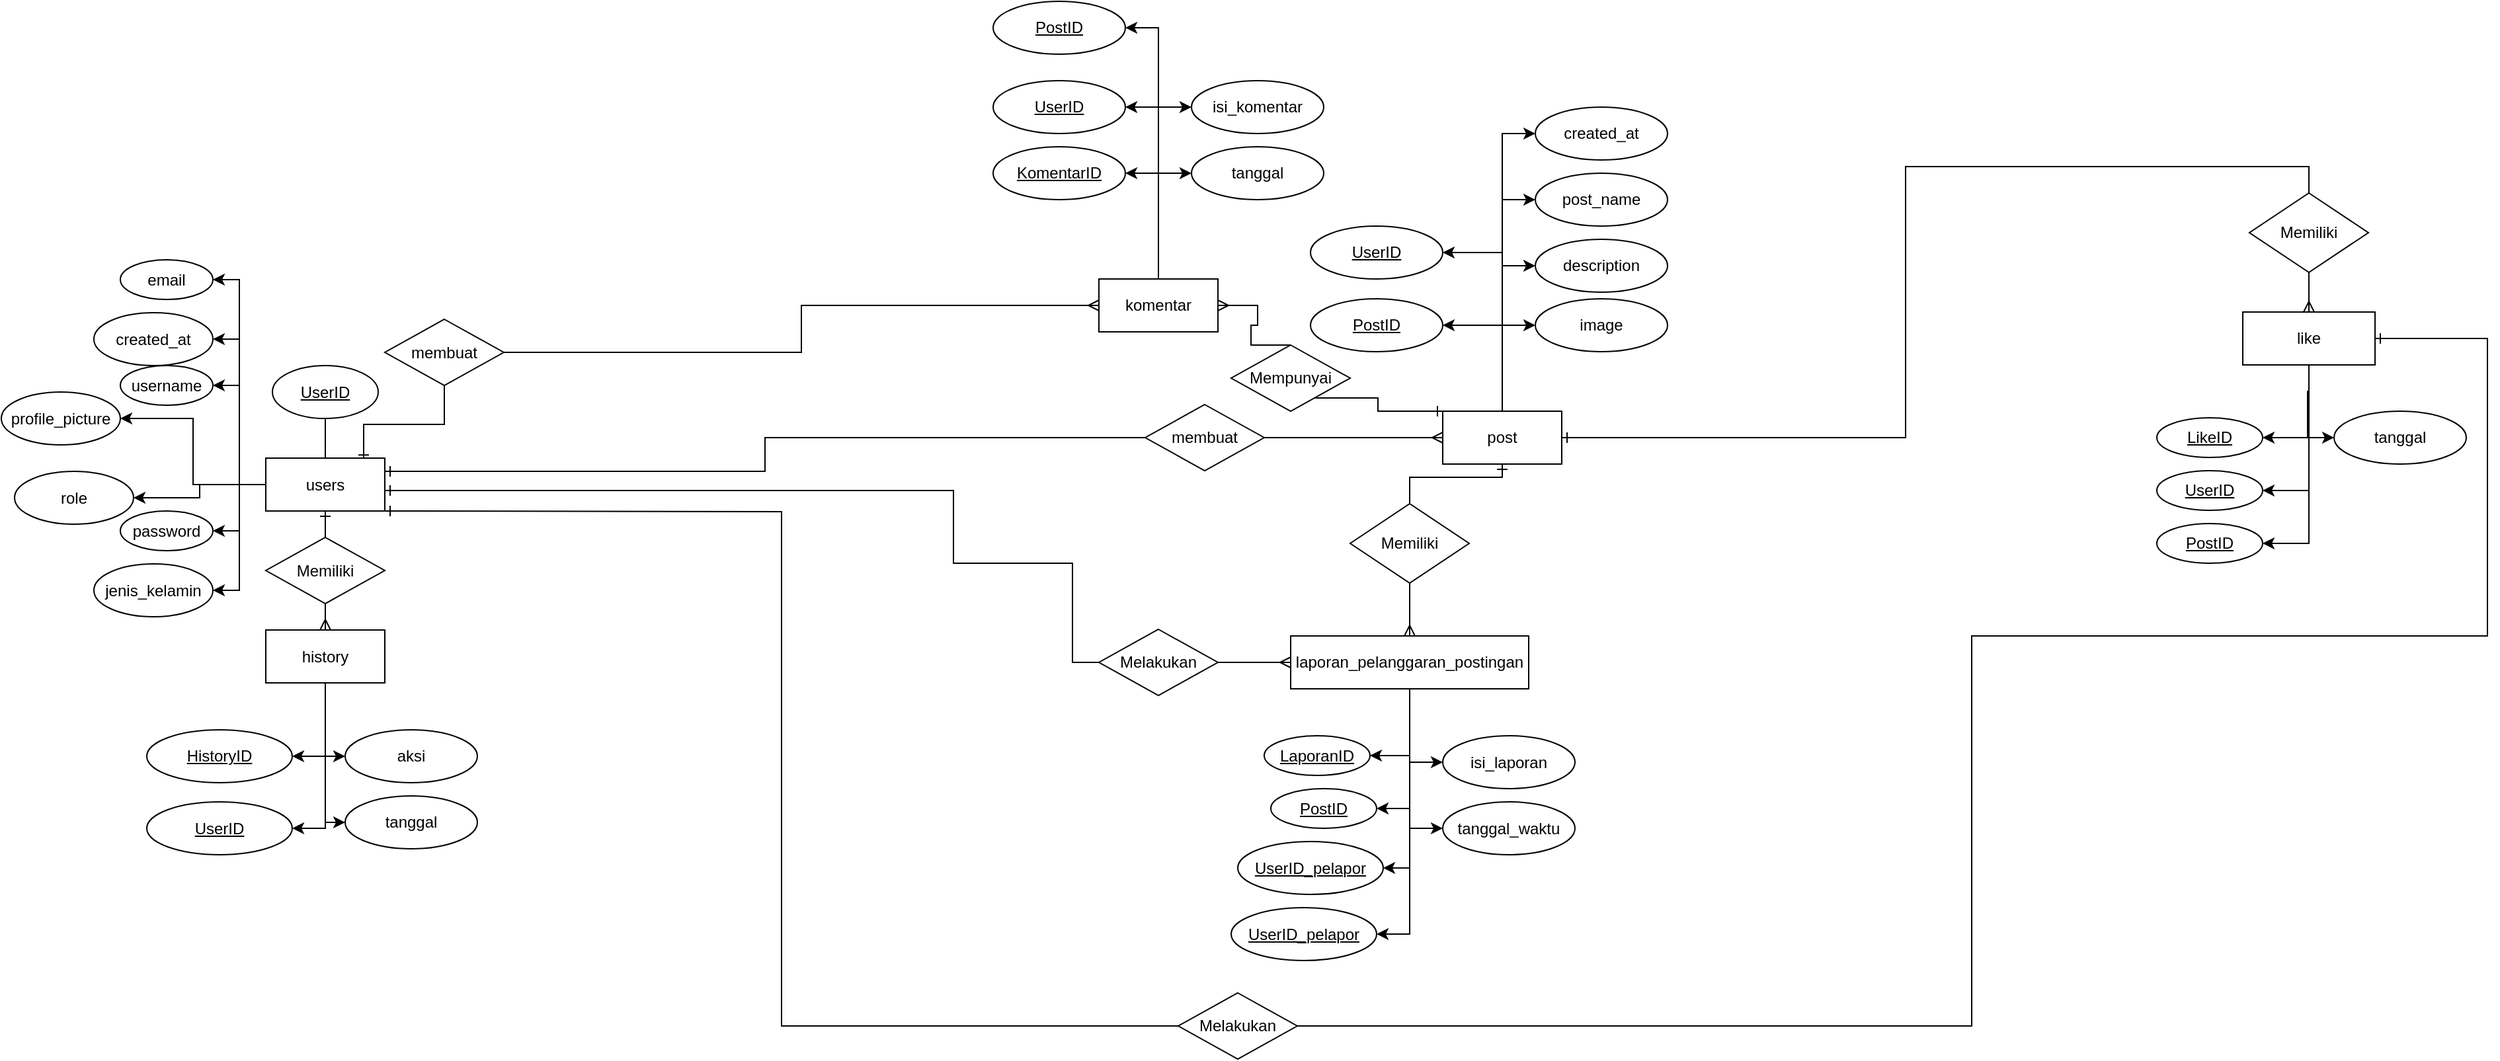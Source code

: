 <mxfile version="27.0.9">
  <diagram name="Halaman-1" id="H-HyP0iJYRiPGVs21w_W">
    <mxGraphModel dx="2770" dy="2302" grid="1" gridSize="10" guides="1" tooltips="1" connect="1" arrows="1" fold="1" page="1" pageScale="1" pageWidth="827" pageHeight="1169" math="0" shadow="0">
      <root>
        <mxCell id="0" />
        <mxCell id="1" parent="0" />
        <mxCell id="ujvuDtpJJzds6F-YBkRC-14" value="" style="edgeStyle=orthogonalEdgeStyle;rounded=0;orthogonalLoop=1;jettySize=auto;html=1;" parent="1" source="ujvuDtpJJzds6F-YBkRC-2" target="ujvuDtpJJzds6F-YBkRC-9" edge="1">
          <mxGeometry relative="1" as="geometry" />
        </mxCell>
        <mxCell id="ujvuDtpJJzds6F-YBkRC-15" style="edgeStyle=orthogonalEdgeStyle;rounded=0;orthogonalLoop=1;jettySize=auto;html=1;entryX=1;entryY=0.5;entryDx=0;entryDy=0;" parent="1" source="ujvuDtpJJzds6F-YBkRC-2" target="ujvuDtpJJzds6F-YBkRC-5" edge="1">
          <mxGeometry relative="1" as="geometry" />
        </mxCell>
        <mxCell id="ujvuDtpJJzds6F-YBkRC-16" style="edgeStyle=orthogonalEdgeStyle;rounded=0;orthogonalLoop=1;jettySize=auto;html=1;entryX=1;entryY=0.5;entryDx=0;entryDy=0;" parent="1" source="ujvuDtpJJzds6F-YBkRC-2" target="ujvuDtpJJzds6F-YBkRC-6" edge="1">
          <mxGeometry relative="1" as="geometry">
            <mxPoint x="-500" y="395.5" as="targetPoint" />
          </mxGeometry>
        </mxCell>
        <mxCell id="ujvuDtpJJzds6F-YBkRC-17" style="edgeStyle=orthogonalEdgeStyle;rounded=0;orthogonalLoop=1;jettySize=auto;html=1;entryX=1;entryY=0.5;entryDx=0;entryDy=0;" parent="1" source="ujvuDtpJJzds6F-YBkRC-2" target="ujvuDtpJJzds6F-YBkRC-8" edge="1">
          <mxGeometry relative="1" as="geometry" />
        </mxCell>
        <mxCell id="ujvuDtpJJzds6F-YBkRC-18" style="edgeStyle=orthogonalEdgeStyle;rounded=0;orthogonalLoop=1;jettySize=auto;html=1;entryX=1;entryY=0.5;entryDx=0;entryDy=0;" parent="1" source="ujvuDtpJJzds6F-YBkRC-2" target="ujvuDtpJJzds6F-YBkRC-7" edge="1">
          <mxGeometry relative="1" as="geometry" />
        </mxCell>
        <mxCell id="ujvuDtpJJzds6F-YBkRC-20" style="edgeStyle=orthogonalEdgeStyle;rounded=0;orthogonalLoop=1;jettySize=auto;html=1;entryX=0.5;entryY=1;entryDx=0;entryDy=0;endArrow=none;startFill=0;" parent="1" source="ujvuDtpJJzds6F-YBkRC-2" target="ujvuDtpJJzds6F-YBkRC-19" edge="1">
          <mxGeometry relative="1" as="geometry" />
        </mxCell>
        <mxCell id="ujvuDtpJJzds6F-YBkRC-21" style="edgeStyle=orthogonalEdgeStyle;rounded=0;orthogonalLoop=1;jettySize=auto;html=1;entryX=1;entryY=0.5;entryDx=0;entryDy=0;" parent="1" source="ujvuDtpJJzds6F-YBkRC-2" target="ujvuDtpJJzds6F-YBkRC-4" edge="1">
          <mxGeometry relative="1" as="geometry" />
        </mxCell>
        <mxCell id="ujvuDtpJJzds6F-YBkRC-22" style="edgeStyle=orthogonalEdgeStyle;rounded=0;orthogonalLoop=1;jettySize=auto;html=1;entryX=1;entryY=0.5;entryDx=0;entryDy=0;" parent="1" source="ujvuDtpJJzds6F-YBkRC-2" target="ujvuDtpJJzds6F-YBkRC-10" edge="1">
          <mxGeometry relative="1" as="geometry" />
        </mxCell>
        <mxCell id="ujvuDtpJJzds6F-YBkRC-24" style="edgeStyle=orthogonalEdgeStyle;rounded=0;orthogonalLoop=1;jettySize=auto;html=1;entryX=0;entryY=0.5;entryDx=0;entryDy=0;endArrow=none;startFill=0;exitX=1;exitY=0.25;exitDx=0;exitDy=0;startArrow=ERone;" parent="1" source="ujvuDtpJJzds6F-YBkRC-2" target="ujvuDtpJJzds6F-YBkRC-23" edge="1">
          <mxGeometry relative="1" as="geometry" />
        </mxCell>
        <mxCell id="vykRj-YafYfN-F7Vt39m-34" style="edgeStyle=orthogonalEdgeStyle;rounded=0;orthogonalLoop=1;jettySize=auto;html=1;entryX=0;entryY=0.5;entryDx=0;entryDy=0;endArrow=none;startFill=0;startArrow=ERone;" parent="1" source="ujvuDtpJJzds6F-YBkRC-2" target="vykRj-YafYfN-F7Vt39m-33" edge="1">
          <mxGeometry relative="1" as="geometry">
            <mxPoint x="-5" y="375" as="targetPoint" />
            <Array as="points">
              <mxPoint x="10" y="320" />
              <mxPoint x="10" y="375" />
              <mxPoint x="100" y="375" />
              <mxPoint x="100" y="450" />
            </Array>
          </mxGeometry>
        </mxCell>
        <mxCell id="vykRj-YafYfN-F7Vt39m-41" style="edgeStyle=orthogonalEdgeStyle;rounded=0;orthogonalLoop=1;jettySize=auto;html=1;entryX=0;entryY=0.5;entryDx=0;entryDy=0;endArrow=none;startFill=0;exitX=1;exitY=1;exitDx=0;exitDy=0;startArrow=ERone;" parent="1" source="ujvuDtpJJzds6F-YBkRC-2" target="vykRj-YafYfN-F7Vt39m-40" edge="1">
          <mxGeometry relative="1" as="geometry">
            <Array as="points">
              <mxPoint x="-400" y="336" />
              <mxPoint x="-120" y="336" />
              <mxPoint x="-120" y="725" />
            </Array>
          </mxGeometry>
        </mxCell>
        <mxCell id="vykRj-YafYfN-F7Vt39m-51" style="edgeStyle=orthogonalEdgeStyle;rounded=0;orthogonalLoop=1;jettySize=auto;html=1;entryX=0.5;entryY=1;entryDx=0;entryDy=0;endArrow=none;startFill=0;exitX=0.822;exitY=0.04;exitDx=0;exitDy=0;exitPerimeter=0;startArrow=ERone;" parent="1" source="ujvuDtpJJzds6F-YBkRC-2" target="vykRj-YafYfN-F7Vt39m-52" edge="1">
          <mxGeometry relative="1" as="geometry">
            <mxPoint x="-200" y="205.5" as="targetPoint" />
            <Array as="points">
              <mxPoint x="-436" y="270" />
              <mxPoint x="-375" y="270" />
            </Array>
          </mxGeometry>
        </mxCell>
        <mxCell id="vykRj-YafYfN-F7Vt39m-80" style="edgeStyle=orthogonalEdgeStyle;rounded=0;orthogonalLoop=1;jettySize=auto;html=1;entryX=0.5;entryY=0;entryDx=0;entryDy=0;endArrow=none;startFill=0;startArrow=ERone;" parent="1" source="ujvuDtpJJzds6F-YBkRC-2" target="vykRj-YafYfN-F7Vt39m-79" edge="1">
          <mxGeometry relative="1" as="geometry" />
        </mxCell>
        <mxCell id="ujvuDtpJJzds6F-YBkRC-2" value="users" style="whiteSpace=wrap;html=1;align=center;" parent="1" vertex="1">
          <mxGeometry x="-510" y="295.5" width="90" height="40" as="geometry" />
        </mxCell>
        <mxCell id="ujvuDtpJJzds6F-YBkRC-4" value="username" style="ellipse;whiteSpace=wrap;html=1;align=center;" parent="1" vertex="1">
          <mxGeometry x="-620" y="225.5" width="70" height="30" as="geometry" />
        </mxCell>
        <mxCell id="ujvuDtpJJzds6F-YBkRC-5" value="password" style="ellipse;whiteSpace=wrap;html=1;align=center;" parent="1" vertex="1">
          <mxGeometry x="-620" y="335.5" width="70" height="30" as="geometry" />
        </mxCell>
        <mxCell id="ujvuDtpJJzds6F-YBkRC-6" value="email" style="ellipse;whiteSpace=wrap;html=1;align=center;" parent="1" vertex="1">
          <mxGeometry x="-620" y="145.5" width="70" height="30" as="geometry" />
        </mxCell>
        <mxCell id="ujvuDtpJJzds6F-YBkRC-7" value="profile_picture" style="ellipse;whiteSpace=wrap;html=1;align=center;" parent="1" vertex="1">
          <mxGeometry x="-710" y="245.5" width="90" height="40" as="geometry" />
        </mxCell>
        <mxCell id="ujvuDtpJJzds6F-YBkRC-8" value="jenis_kelamin" style="ellipse;whiteSpace=wrap;html=1;align=center;" parent="1" vertex="1">
          <mxGeometry x="-640" y="375.5" width="90" height="40" as="geometry" />
        </mxCell>
        <mxCell id="ujvuDtpJJzds6F-YBkRC-9" value="role" style="ellipse;whiteSpace=wrap;html=1;align=center;" parent="1" vertex="1">
          <mxGeometry x="-700" y="305.5" width="90" height="40" as="geometry" />
        </mxCell>
        <mxCell id="ujvuDtpJJzds6F-YBkRC-10" value="created_at" style="ellipse;whiteSpace=wrap;html=1;align=center;" parent="1" vertex="1">
          <mxGeometry x="-640" y="185.5" width="90" height="40" as="geometry" />
        </mxCell>
        <mxCell id="ujvuDtpJJzds6F-YBkRC-19" value="UserID" style="ellipse;whiteSpace=wrap;html=1;align=center;fontStyle=4;" parent="1" vertex="1">
          <mxGeometry x="-505" y="225.5" width="80" height="40" as="geometry" />
        </mxCell>
        <mxCell id="ujvuDtpJJzds6F-YBkRC-26" style="edgeStyle=orthogonalEdgeStyle;rounded=0;orthogonalLoop=1;jettySize=auto;html=1;endArrow=ERmany;startFill=0;endFill=0;" parent="1" source="ujvuDtpJJzds6F-YBkRC-23" target="ujvuDtpJJzds6F-YBkRC-25" edge="1">
          <mxGeometry relative="1" as="geometry" />
        </mxCell>
        <mxCell id="ujvuDtpJJzds6F-YBkRC-23" value="membuat" style="shape=rhombus;perimeter=rhombusPerimeter;whiteSpace=wrap;html=1;align=center;" parent="1" vertex="1">
          <mxGeometry x="155" y="255" width="90" height="50" as="geometry" />
        </mxCell>
        <mxCell id="ujvuDtpJJzds6F-YBkRC-33" style="edgeStyle=orthogonalEdgeStyle;rounded=0;orthogonalLoop=1;jettySize=auto;html=1;entryX=1;entryY=0.5;entryDx=0;entryDy=0;" parent="1" source="ujvuDtpJJzds6F-YBkRC-25" target="ujvuDtpJJzds6F-YBkRC-28" edge="1">
          <mxGeometry relative="1" as="geometry" />
        </mxCell>
        <mxCell id="ujvuDtpJJzds6F-YBkRC-34" style="edgeStyle=orthogonalEdgeStyle;rounded=0;orthogonalLoop=1;jettySize=auto;html=1;entryX=1;entryY=0.5;entryDx=0;entryDy=0;" parent="1" source="ujvuDtpJJzds6F-YBkRC-25" target="ujvuDtpJJzds6F-YBkRC-40" edge="1">
          <mxGeometry relative="1" as="geometry">
            <mxPoint x="380" y="150" as="targetPoint" />
          </mxGeometry>
        </mxCell>
        <mxCell id="ujvuDtpJJzds6F-YBkRC-35" style="edgeStyle=orthogonalEdgeStyle;rounded=0;orthogonalLoop=1;jettySize=auto;html=1;entryX=0;entryY=0.5;entryDx=0;entryDy=0;" parent="1" source="ujvuDtpJJzds6F-YBkRC-25" target="ujvuDtpJJzds6F-YBkRC-30" edge="1">
          <mxGeometry relative="1" as="geometry" />
        </mxCell>
        <mxCell id="ujvuDtpJJzds6F-YBkRC-36" style="edgeStyle=orthogonalEdgeStyle;rounded=0;orthogonalLoop=1;jettySize=auto;html=1;entryX=0;entryY=0.5;entryDx=0;entryDy=0;" parent="1" source="ujvuDtpJJzds6F-YBkRC-25" target="ujvuDtpJJzds6F-YBkRC-31" edge="1">
          <mxGeometry relative="1" as="geometry" />
        </mxCell>
        <mxCell id="ujvuDtpJJzds6F-YBkRC-37" style="edgeStyle=orthogonalEdgeStyle;rounded=0;orthogonalLoop=1;jettySize=auto;html=1;entryX=0;entryY=0.5;entryDx=0;entryDy=0;" parent="1" source="ujvuDtpJJzds6F-YBkRC-25" target="ujvuDtpJJzds6F-YBkRC-27" edge="1">
          <mxGeometry relative="1" as="geometry" />
        </mxCell>
        <mxCell id="ujvuDtpJJzds6F-YBkRC-39" style="edgeStyle=orthogonalEdgeStyle;rounded=0;orthogonalLoop=1;jettySize=auto;html=1;entryX=0;entryY=0.5;entryDx=0;entryDy=0;" parent="1" source="ujvuDtpJJzds6F-YBkRC-25" target="ujvuDtpJJzds6F-YBkRC-32" edge="1">
          <mxGeometry relative="1" as="geometry" />
        </mxCell>
        <mxCell id="vykRj-YafYfN-F7Vt39m-44" style="edgeStyle=orthogonalEdgeStyle;rounded=0;orthogonalLoop=1;jettySize=auto;html=1;endArrow=none;startFill=0;startArrow=ERone;" parent="1" source="ujvuDtpJJzds6F-YBkRC-25" target="vykRj-YafYfN-F7Vt39m-39" edge="1">
          <mxGeometry relative="1" as="geometry">
            <Array as="points">
              <mxPoint x="425" y="310" />
              <mxPoint x="355" y="310" />
            </Array>
          </mxGeometry>
        </mxCell>
        <mxCell id="vykRj-YafYfN-F7Vt39m-45" style="edgeStyle=orthogonalEdgeStyle;rounded=0;orthogonalLoop=1;jettySize=auto;html=1;entryX=0.5;entryY=0;entryDx=0;entryDy=0;endArrow=none;startFill=0;endFill=0;startArrow=ERone;" parent="1" source="ujvuDtpJJzds6F-YBkRC-25" target="vykRj-YafYfN-F7Vt39m-43" edge="1">
          <mxGeometry relative="1" as="geometry" />
        </mxCell>
        <mxCell id="vykRj-YafYfN-F7Vt39m-57" style="edgeStyle=orthogonalEdgeStyle;rounded=0;orthogonalLoop=1;jettySize=auto;html=1;endArrow=none;startFill=0;entryX=0.5;entryY=1;entryDx=0;entryDy=0;startArrow=ERone;" parent="1" source="ujvuDtpJJzds6F-YBkRC-25" target="vykRj-YafYfN-F7Vt39m-56" edge="1">
          <mxGeometry relative="1" as="geometry">
            <mxPoint x="330" y="250" as="targetPoint" />
            <Array as="points">
              <mxPoint x="331" y="260" />
              <mxPoint x="331" y="250" />
              <mxPoint x="265" y="250" />
            </Array>
          </mxGeometry>
        </mxCell>
        <mxCell id="ujvuDtpJJzds6F-YBkRC-25" value="post" style="whiteSpace=wrap;html=1;align=center;" parent="1" vertex="1">
          <mxGeometry x="380" y="260" width="90" height="40" as="geometry" />
        </mxCell>
        <mxCell id="ujvuDtpJJzds6F-YBkRC-27" value="post_name" style="ellipse;whiteSpace=wrap;html=1;align=center;" parent="1" vertex="1">
          <mxGeometry x="450" y="80" width="100" height="40" as="geometry" />
        </mxCell>
        <mxCell id="ujvuDtpJJzds6F-YBkRC-28" value="PostID" style="ellipse;whiteSpace=wrap;html=1;align=center;fontStyle=4;" parent="1" vertex="1">
          <mxGeometry x="280" y="175" width="100" height="40" as="geometry" />
        </mxCell>
        <mxCell id="ujvuDtpJJzds6F-YBkRC-30" value="image" style="ellipse;whiteSpace=wrap;html=1;align=center;" parent="1" vertex="1">
          <mxGeometry x="450" y="175" width="100" height="40" as="geometry" />
        </mxCell>
        <mxCell id="ujvuDtpJJzds6F-YBkRC-31" value="description" style="ellipse;whiteSpace=wrap;html=1;align=center;" parent="1" vertex="1">
          <mxGeometry x="450" y="130" width="100" height="40" as="geometry" />
        </mxCell>
        <mxCell id="ujvuDtpJJzds6F-YBkRC-32" value="created_at" style="ellipse;whiteSpace=wrap;html=1;align=center;" parent="1" vertex="1">
          <mxGeometry x="450" y="30" width="100" height="40" as="geometry" />
        </mxCell>
        <mxCell id="ujvuDtpJJzds6F-YBkRC-40" value="UserID" style="ellipse;whiteSpace=wrap;html=1;align=center;fontStyle=4;" parent="1" vertex="1">
          <mxGeometry x="280" y="120" width="100" height="40" as="geometry" />
        </mxCell>
        <mxCell id="vykRj-YafYfN-F7Vt39m-8" style="edgeStyle=orthogonalEdgeStyle;rounded=0;orthogonalLoop=1;jettySize=auto;html=1;entryX=1;entryY=0.5;entryDx=0;entryDy=0;exitX=0.5;exitY=1;exitDx=0;exitDy=0;" parent="1" source="vykRj-YafYfN-F7Vt39m-28" target="vykRj-YafYfN-F7Vt39m-5" edge="1">
          <mxGeometry relative="1" as="geometry">
            <mxPoint x="1035" y="235" as="sourcePoint" />
          </mxGeometry>
        </mxCell>
        <mxCell id="vykRj-YafYfN-F7Vt39m-9" style="edgeStyle=orthogonalEdgeStyle;rounded=0;orthogonalLoop=1;jettySize=auto;html=1;entryX=1;entryY=0.5;entryDx=0;entryDy=0;exitX=0.5;exitY=1;exitDx=0;exitDy=0;" parent="1" source="vykRj-YafYfN-F7Vt39m-28" target="vykRj-YafYfN-F7Vt39m-6" edge="1">
          <mxGeometry relative="1" as="geometry">
            <mxPoint x="1035" y="235" as="sourcePoint" />
          </mxGeometry>
        </mxCell>
        <mxCell id="vykRj-YafYfN-F7Vt39m-10" style="edgeStyle=orthogonalEdgeStyle;rounded=0;orthogonalLoop=1;jettySize=auto;html=1;entryX=1;entryY=0.5;entryDx=0;entryDy=0;exitX=0.5;exitY=1;exitDx=0;exitDy=0;" parent="1" source="vykRj-YafYfN-F7Vt39m-28" target="vykRj-YafYfN-F7Vt39m-7" edge="1">
          <mxGeometry relative="1" as="geometry">
            <mxPoint x="1035" y="235" as="sourcePoint" />
          </mxGeometry>
        </mxCell>
        <mxCell id="vykRj-YafYfN-F7Vt39m-18" style="edgeStyle=orthogonalEdgeStyle;rounded=0;orthogonalLoop=1;jettySize=auto;html=1;entryX=0;entryY=0.5;entryDx=0;entryDy=0;exitX=0.5;exitY=1;exitDx=0;exitDy=0;" parent="1" source="vykRj-YafYfN-F7Vt39m-28" target="vykRj-YafYfN-F7Vt39m-17" edge="1">
          <mxGeometry relative="1" as="geometry">
            <mxPoint x="1035" y="235" as="sourcePoint" />
          </mxGeometry>
        </mxCell>
        <mxCell id="vykRj-YafYfN-F7Vt39m-5" value="LikeID" style="ellipse;whiteSpace=wrap;html=1;align=center;fontStyle=4;" parent="1" vertex="1">
          <mxGeometry x="920" y="265" width="80" height="30" as="geometry" />
        </mxCell>
        <mxCell id="vykRj-YafYfN-F7Vt39m-6" value="UserID" style="ellipse;whiteSpace=wrap;html=1;align=center;fontStyle=4;" parent="1" vertex="1">
          <mxGeometry x="920" y="305" width="80" height="30" as="geometry" />
        </mxCell>
        <mxCell id="vykRj-YafYfN-F7Vt39m-7" value="PostID" style="ellipse;whiteSpace=wrap;html=1;align=center;fontStyle=4;" parent="1" vertex="1">
          <mxGeometry x="920" y="345" width="80" height="30" as="geometry" />
        </mxCell>
        <mxCell id="vykRj-YafYfN-F7Vt39m-19" style="edgeStyle=orthogonalEdgeStyle;rounded=0;orthogonalLoop=1;jettySize=auto;html=1;entryX=1;entryY=0.5;entryDx=0;entryDy=0;exitX=0.5;exitY=1;exitDx=0;exitDy=0;" parent="1" source="vykRj-YafYfN-F7Vt39m-31" target="vykRj-YafYfN-F7Vt39m-13" edge="1">
          <mxGeometry relative="1" as="geometry">
            <mxPoint x="355" y="480.5" as="sourcePoint" />
          </mxGeometry>
        </mxCell>
        <mxCell id="vykRj-YafYfN-F7Vt39m-20" style="edgeStyle=orthogonalEdgeStyle;rounded=0;orthogonalLoop=1;jettySize=auto;html=1;entryX=1;entryY=0.5;entryDx=0;entryDy=0;exitX=0.5;exitY=1;exitDx=0;exitDy=0;" parent="1" source="vykRj-YafYfN-F7Vt39m-31" target="vykRj-YafYfN-F7Vt39m-14" edge="1">
          <mxGeometry relative="1" as="geometry">
            <mxPoint x="355" y="480.5" as="sourcePoint" />
          </mxGeometry>
        </mxCell>
        <mxCell id="vykRj-YafYfN-F7Vt39m-21" style="edgeStyle=orthogonalEdgeStyle;rounded=0;orthogonalLoop=1;jettySize=auto;html=1;entryX=1;entryY=0.5;entryDx=0;entryDy=0;exitX=0.5;exitY=1;exitDx=0;exitDy=0;" parent="1" source="vykRj-YafYfN-F7Vt39m-31" target="vykRj-YafYfN-F7Vt39m-15" edge="1">
          <mxGeometry relative="1" as="geometry">
            <mxPoint x="355" y="480.5" as="sourcePoint" />
          </mxGeometry>
        </mxCell>
        <mxCell id="vykRj-YafYfN-F7Vt39m-22" style="edgeStyle=orthogonalEdgeStyle;rounded=0;orthogonalLoop=1;jettySize=auto;html=1;entryX=1;entryY=0.5;entryDx=0;entryDy=0;exitX=0.5;exitY=1;exitDx=0;exitDy=0;" parent="1" source="vykRj-YafYfN-F7Vt39m-31" target="vykRj-YafYfN-F7Vt39m-16" edge="1">
          <mxGeometry relative="1" as="geometry">
            <mxPoint x="355" y="480.5" as="sourcePoint" />
          </mxGeometry>
        </mxCell>
        <mxCell id="vykRj-YafYfN-F7Vt39m-25" style="edgeStyle=orthogonalEdgeStyle;rounded=0;orthogonalLoop=1;jettySize=auto;html=1;entryX=0;entryY=0.5;entryDx=0;entryDy=0;exitX=0.5;exitY=1;exitDx=0;exitDy=0;" parent="1" source="vykRj-YafYfN-F7Vt39m-31" target="vykRj-YafYfN-F7Vt39m-23" edge="1">
          <mxGeometry relative="1" as="geometry">
            <mxPoint x="355" y="480.5" as="sourcePoint" />
          </mxGeometry>
        </mxCell>
        <mxCell id="vykRj-YafYfN-F7Vt39m-26" style="edgeStyle=orthogonalEdgeStyle;rounded=0;orthogonalLoop=1;jettySize=auto;html=1;entryX=0;entryY=0.5;entryDx=0;entryDy=0;exitX=0.5;exitY=1;exitDx=0;exitDy=0;" parent="1" source="vykRj-YafYfN-F7Vt39m-31" target="vykRj-YafYfN-F7Vt39m-24" edge="1">
          <mxGeometry relative="1" as="geometry">
            <mxPoint x="355" y="480.5" as="sourcePoint" />
          </mxGeometry>
        </mxCell>
        <mxCell id="vykRj-YafYfN-F7Vt39m-13" value="LaporanID" style="ellipse;whiteSpace=wrap;html=1;align=center;fontStyle=4;" parent="1" vertex="1">
          <mxGeometry x="245" y="505.5" width="80" height="30" as="geometry" />
        </mxCell>
        <mxCell id="vykRj-YafYfN-F7Vt39m-14" value="PostID" style="ellipse;whiteSpace=wrap;html=1;align=center;fontStyle=4;" parent="1" vertex="1">
          <mxGeometry x="250" y="545.5" width="80" height="30" as="geometry" />
        </mxCell>
        <mxCell id="vykRj-YafYfN-F7Vt39m-15" value="UserID_pelapor" style="ellipse;whiteSpace=wrap;html=1;align=center;fontStyle=4;" parent="1" vertex="1">
          <mxGeometry x="225" y="585.5" width="110" height="40" as="geometry" />
        </mxCell>
        <mxCell id="vykRj-YafYfN-F7Vt39m-16" value="UserID_pelapor" style="ellipse;whiteSpace=wrap;html=1;align=center;fontStyle=4;" parent="1" vertex="1">
          <mxGeometry x="220" y="635.5" width="110" height="40" as="geometry" />
        </mxCell>
        <mxCell id="vykRj-YafYfN-F7Vt39m-17" value="tanggal" style="ellipse;whiteSpace=wrap;html=1;align=center;" parent="1" vertex="1">
          <mxGeometry x="1054" y="260" width="100" height="40" as="geometry" />
        </mxCell>
        <mxCell id="vykRj-YafYfN-F7Vt39m-23" value="isi_laporan" style="ellipse;whiteSpace=wrap;html=1;align=center;" parent="1" vertex="1">
          <mxGeometry x="380" y="505.5" width="100" height="40" as="geometry" />
        </mxCell>
        <mxCell id="vykRj-YafYfN-F7Vt39m-24" value="tanggal_waktu" style="ellipse;whiteSpace=wrap;html=1;align=center;" parent="1" vertex="1">
          <mxGeometry x="380" y="555.5" width="100" height="40" as="geometry" />
        </mxCell>
        <mxCell id="vykRj-YafYfN-F7Vt39m-28" value="like" style="whiteSpace=wrap;html=1;align=center;" parent="1" vertex="1">
          <mxGeometry x="985" y="185" width="100" height="40" as="geometry" />
        </mxCell>
        <mxCell id="vykRj-YafYfN-F7Vt39m-31" value="laporan_pelanggaran_postingan" style="whiteSpace=wrap;html=1;align=center;" parent="1" vertex="1">
          <mxGeometry x="265" y="430" width="180" height="40" as="geometry" />
        </mxCell>
        <mxCell id="vykRj-YafYfN-F7Vt39m-35" style="edgeStyle=orthogonalEdgeStyle;rounded=0;orthogonalLoop=1;jettySize=auto;html=1;entryX=0;entryY=0.5;entryDx=0;entryDy=0;endArrow=ERmany;startFill=0;endFill=0;" parent="1" source="vykRj-YafYfN-F7Vt39m-33" target="vykRj-YafYfN-F7Vt39m-31" edge="1">
          <mxGeometry relative="1" as="geometry" />
        </mxCell>
        <mxCell id="vykRj-YafYfN-F7Vt39m-33" value="Melakukan" style="shape=rhombus;perimeter=rhombusPerimeter;whiteSpace=wrap;html=1;align=center;" parent="1" vertex="1">
          <mxGeometry x="120" y="425" width="90" height="50" as="geometry" />
        </mxCell>
        <mxCell id="vykRj-YafYfN-F7Vt39m-46" style="edgeStyle=orthogonalEdgeStyle;rounded=0;orthogonalLoop=1;jettySize=auto;html=1;endArrow=ERmany;startFill=0;endFill=0;" parent="1" source="vykRj-YafYfN-F7Vt39m-39" target="vykRj-YafYfN-F7Vt39m-31" edge="1">
          <mxGeometry relative="1" as="geometry" />
        </mxCell>
        <mxCell id="vykRj-YafYfN-F7Vt39m-39" value="Memiliki" style="shape=rhombus;perimeter=rhombusPerimeter;whiteSpace=wrap;html=1;align=center;" parent="1" vertex="1">
          <mxGeometry x="310" y="330" width="90" height="60" as="geometry" />
        </mxCell>
        <mxCell id="vykRj-YafYfN-F7Vt39m-42" style="edgeStyle=orthogonalEdgeStyle;rounded=0;orthogonalLoop=1;jettySize=auto;html=1;entryX=1;entryY=0.5;entryDx=0;entryDy=0;endArrow=ERone;startFill=0;endFill=0;" parent="1" source="vykRj-YafYfN-F7Vt39m-40" target="vykRj-YafYfN-F7Vt39m-28" edge="1">
          <mxGeometry relative="1" as="geometry">
            <Array as="points">
              <mxPoint x="780" y="725" />
              <mxPoint x="780" y="430" />
              <mxPoint x="1170" y="430" />
              <mxPoint x="1170" y="205" />
            </Array>
          </mxGeometry>
        </mxCell>
        <mxCell id="vykRj-YafYfN-F7Vt39m-40" value="Melakukan" style="shape=rhombus;perimeter=rhombusPerimeter;whiteSpace=wrap;html=1;align=center;" parent="1" vertex="1">
          <mxGeometry x="180" y="700" width="90" height="50" as="geometry" />
        </mxCell>
        <mxCell id="vykRj-YafYfN-F7Vt39m-47" style="edgeStyle=orthogonalEdgeStyle;rounded=0;orthogonalLoop=1;jettySize=auto;html=1;entryX=0.5;entryY=0;entryDx=0;entryDy=0;endArrow=ERmany;startFill=0;endFill=0;" parent="1" source="vykRj-YafYfN-F7Vt39m-43" target="vykRj-YafYfN-F7Vt39m-28" edge="1">
          <mxGeometry relative="1" as="geometry" />
        </mxCell>
        <mxCell id="vykRj-YafYfN-F7Vt39m-43" value="Memiliki" style="shape=rhombus;perimeter=rhombusPerimeter;whiteSpace=wrap;html=1;align=center;" parent="1" vertex="1">
          <mxGeometry x="990" y="95" width="90" height="60" as="geometry" />
        </mxCell>
        <mxCell id="vykRj-YafYfN-F7Vt39m-73" style="edgeStyle=orthogonalEdgeStyle;rounded=0;orthogonalLoop=1;jettySize=auto;html=1;entryX=1;entryY=0.5;entryDx=0;entryDy=0;" parent="1" source="vykRj-YafYfN-F7Vt39m-48" target="vykRj-YafYfN-F7Vt39m-71" edge="1">
          <mxGeometry relative="1" as="geometry" />
        </mxCell>
        <mxCell id="vykRj-YafYfN-F7Vt39m-74" style="edgeStyle=orthogonalEdgeStyle;rounded=0;orthogonalLoop=1;jettySize=auto;html=1;entryX=1;entryY=0.5;entryDx=0;entryDy=0;" parent="1" source="vykRj-YafYfN-F7Vt39m-48" target="vykRj-YafYfN-F7Vt39m-72" edge="1">
          <mxGeometry relative="1" as="geometry" />
        </mxCell>
        <mxCell id="vykRj-YafYfN-F7Vt39m-78" style="edgeStyle=orthogonalEdgeStyle;rounded=0;orthogonalLoop=1;jettySize=auto;html=1;entryX=0;entryY=0.5;entryDx=0;entryDy=0;" parent="1" source="vykRj-YafYfN-F7Vt39m-48" target="vykRj-YafYfN-F7Vt39m-76" edge="1">
          <mxGeometry relative="1" as="geometry">
            <Array as="points">
              <mxPoint x="-465" y="571" />
            </Array>
          </mxGeometry>
        </mxCell>
        <mxCell id="vykRj-YafYfN-F7Vt39m-48" value="history" style="whiteSpace=wrap;html=1;align=center;" parent="1" vertex="1">
          <mxGeometry x="-510" y="425.5" width="90" height="40" as="geometry" />
        </mxCell>
        <mxCell id="vykRj-YafYfN-F7Vt39m-64" style="edgeStyle=orthogonalEdgeStyle;rounded=0;orthogonalLoop=1;jettySize=auto;html=1;entryX=1;entryY=0.5;entryDx=0;entryDy=0;" parent="1" source="vykRj-YafYfN-F7Vt39m-49" target="vykRj-YafYfN-F7Vt39m-60" edge="1">
          <mxGeometry relative="1" as="geometry" />
        </mxCell>
        <mxCell id="vykRj-YafYfN-F7Vt39m-65" style="edgeStyle=orthogonalEdgeStyle;rounded=0;orthogonalLoop=1;jettySize=auto;html=1;entryX=1;entryY=0.5;entryDx=0;entryDy=0;" parent="1" source="vykRj-YafYfN-F7Vt39m-49" target="vykRj-YafYfN-F7Vt39m-61" edge="1">
          <mxGeometry relative="1" as="geometry" />
        </mxCell>
        <mxCell id="vykRj-YafYfN-F7Vt39m-66" style="edgeStyle=orthogonalEdgeStyle;rounded=0;orthogonalLoop=1;jettySize=auto;html=1;entryX=1;entryY=0.5;entryDx=0;entryDy=0;" parent="1" source="vykRj-YafYfN-F7Vt39m-49" target="vykRj-YafYfN-F7Vt39m-62" edge="1">
          <mxGeometry relative="1" as="geometry" />
        </mxCell>
        <mxCell id="vykRj-YafYfN-F7Vt39m-69" style="edgeStyle=orthogonalEdgeStyle;rounded=0;orthogonalLoop=1;jettySize=auto;html=1;entryX=0;entryY=0.5;entryDx=0;entryDy=0;" parent="1" source="vykRj-YafYfN-F7Vt39m-49" target="vykRj-YafYfN-F7Vt39m-67" edge="1">
          <mxGeometry relative="1" as="geometry">
            <Array as="points">
              <mxPoint x="165" y="80" />
            </Array>
          </mxGeometry>
        </mxCell>
        <mxCell id="vykRj-YafYfN-F7Vt39m-70" style="edgeStyle=orthogonalEdgeStyle;rounded=0;orthogonalLoop=1;jettySize=auto;html=1;entryX=0;entryY=0.5;entryDx=0;entryDy=0;" parent="1" source="vykRj-YafYfN-F7Vt39m-49" target="vykRj-YafYfN-F7Vt39m-68" edge="1">
          <mxGeometry relative="1" as="geometry">
            <Array as="points">
              <mxPoint x="165" y="30" />
            </Array>
          </mxGeometry>
        </mxCell>
        <mxCell id="vykRj-YafYfN-F7Vt39m-49" value="komentar" style="whiteSpace=wrap;html=1;align=center;" parent="1" vertex="1">
          <mxGeometry x="120" y="160" width="90" height="40" as="geometry" />
        </mxCell>
        <mxCell id="vykRj-YafYfN-F7Vt39m-53" style="edgeStyle=orthogonalEdgeStyle;rounded=0;orthogonalLoop=1;jettySize=auto;html=1;entryX=0;entryY=0.5;entryDx=0;entryDy=0;endArrow=ERmany;startFill=0;endFill=0;" parent="1" source="vykRj-YafYfN-F7Vt39m-52" target="vykRj-YafYfN-F7Vt39m-49" edge="1">
          <mxGeometry relative="1" as="geometry" />
        </mxCell>
        <mxCell id="vykRj-YafYfN-F7Vt39m-52" value="membuat" style="shape=rhombus;perimeter=rhombusPerimeter;whiteSpace=wrap;html=1;align=center;" parent="1" vertex="1">
          <mxGeometry x="-420" y="190.5" width="90" height="50" as="geometry" />
        </mxCell>
        <mxCell id="vykRj-YafYfN-F7Vt39m-56" value="Mempunyai" style="shape=rhombus;perimeter=rhombusPerimeter;whiteSpace=wrap;html=1;align=center;" parent="1" vertex="1">
          <mxGeometry x="220" y="210" width="90" height="50" as="geometry" />
        </mxCell>
        <mxCell id="vykRj-YafYfN-F7Vt39m-60" value="KomentarID" style="ellipse;whiteSpace=wrap;html=1;align=center;fontStyle=4;" parent="1" vertex="1">
          <mxGeometry x="40" y="60" width="100" height="40" as="geometry" />
        </mxCell>
        <mxCell id="vykRj-YafYfN-F7Vt39m-61" value="UserID" style="ellipse;whiteSpace=wrap;html=1;align=center;fontStyle=4;" parent="1" vertex="1">
          <mxGeometry x="40" y="10" width="100" height="40" as="geometry" />
        </mxCell>
        <mxCell id="vykRj-YafYfN-F7Vt39m-62" value="PostID" style="ellipse;whiteSpace=wrap;html=1;align=center;fontStyle=4;" parent="1" vertex="1">
          <mxGeometry x="40" y="-50" width="100" height="40" as="geometry" />
        </mxCell>
        <mxCell id="vykRj-YafYfN-F7Vt39m-67" value="tanggal" style="ellipse;whiteSpace=wrap;html=1;align=center;" parent="1" vertex="1">
          <mxGeometry x="190" y="60" width="100" height="40" as="geometry" />
        </mxCell>
        <mxCell id="vykRj-YafYfN-F7Vt39m-68" value="isi_komentar" style="ellipse;whiteSpace=wrap;html=1;align=center;" parent="1" vertex="1">
          <mxGeometry x="190" y="10" width="100" height="40" as="geometry" />
        </mxCell>
        <mxCell id="vykRj-YafYfN-F7Vt39m-71" value="HistoryID" style="ellipse;whiteSpace=wrap;html=1;align=center;fontStyle=4;" parent="1" vertex="1">
          <mxGeometry x="-600" y="501" width="110" height="40" as="geometry" />
        </mxCell>
        <mxCell id="vykRj-YafYfN-F7Vt39m-72" value="UserID" style="ellipse;whiteSpace=wrap;html=1;align=center;fontStyle=4;" parent="1" vertex="1">
          <mxGeometry x="-600" y="555.5" width="110" height="40" as="geometry" />
        </mxCell>
        <mxCell id="vykRj-YafYfN-F7Vt39m-75" value="aksi" style="ellipse;whiteSpace=wrap;html=1;align=center;" parent="1" vertex="1">
          <mxGeometry x="-450" y="501" width="100" height="40" as="geometry" />
        </mxCell>
        <mxCell id="vykRj-YafYfN-F7Vt39m-76" value="tanggal" style="ellipse;whiteSpace=wrap;html=1;align=center;" parent="1" vertex="1">
          <mxGeometry x="-450" y="551" width="100" height="40" as="geometry" />
        </mxCell>
        <mxCell id="vykRj-YafYfN-F7Vt39m-77" style="edgeStyle=orthogonalEdgeStyle;rounded=0;orthogonalLoop=1;jettySize=auto;html=1;entryX=0;entryY=0.5;entryDx=0;entryDy=0;" parent="1" source="vykRj-YafYfN-F7Vt39m-48" target="vykRj-YafYfN-F7Vt39m-75" edge="1">
          <mxGeometry relative="1" as="geometry">
            <Array as="points">
              <mxPoint x="-465" y="521" />
            </Array>
          </mxGeometry>
        </mxCell>
        <mxCell id="vykRj-YafYfN-F7Vt39m-84" style="edgeStyle=orthogonalEdgeStyle;rounded=0;orthogonalLoop=1;jettySize=auto;html=1;endArrow=ERmany;startFill=0;endFill=0;" parent="1" source="vykRj-YafYfN-F7Vt39m-79" target="vykRj-YafYfN-F7Vt39m-48" edge="1">
          <mxGeometry relative="1" as="geometry" />
        </mxCell>
        <mxCell id="vykRj-YafYfN-F7Vt39m-79" value="Memiliki" style="shape=rhombus;perimeter=rhombusPerimeter;whiteSpace=wrap;html=1;align=center;" parent="1" vertex="1">
          <mxGeometry x="-510" y="355.5" width="90" height="50" as="geometry" />
        </mxCell>
        <mxCell id="meRft-N3tK1-ZXzomzwZ-1" value="" style="edgeStyle=entityRelationEdgeStyle;fontSize=12;html=1;endArrow=ERmany;endFill=0;rounded=0;entryX=1;entryY=0.5;entryDx=0;entryDy=0;exitX=0.5;exitY=0;exitDx=0;exitDy=0;" parent="1" source="vykRj-YafYfN-F7Vt39m-56" target="vykRj-YafYfN-F7Vt39m-49" edge="1">
          <mxGeometry width="100" height="100" relative="1" as="geometry">
            <mxPoint x="210" y="310" as="sourcePoint" />
            <mxPoint x="310" y="210" as="targetPoint" />
          </mxGeometry>
        </mxCell>
      </root>
    </mxGraphModel>
  </diagram>
</mxfile>
